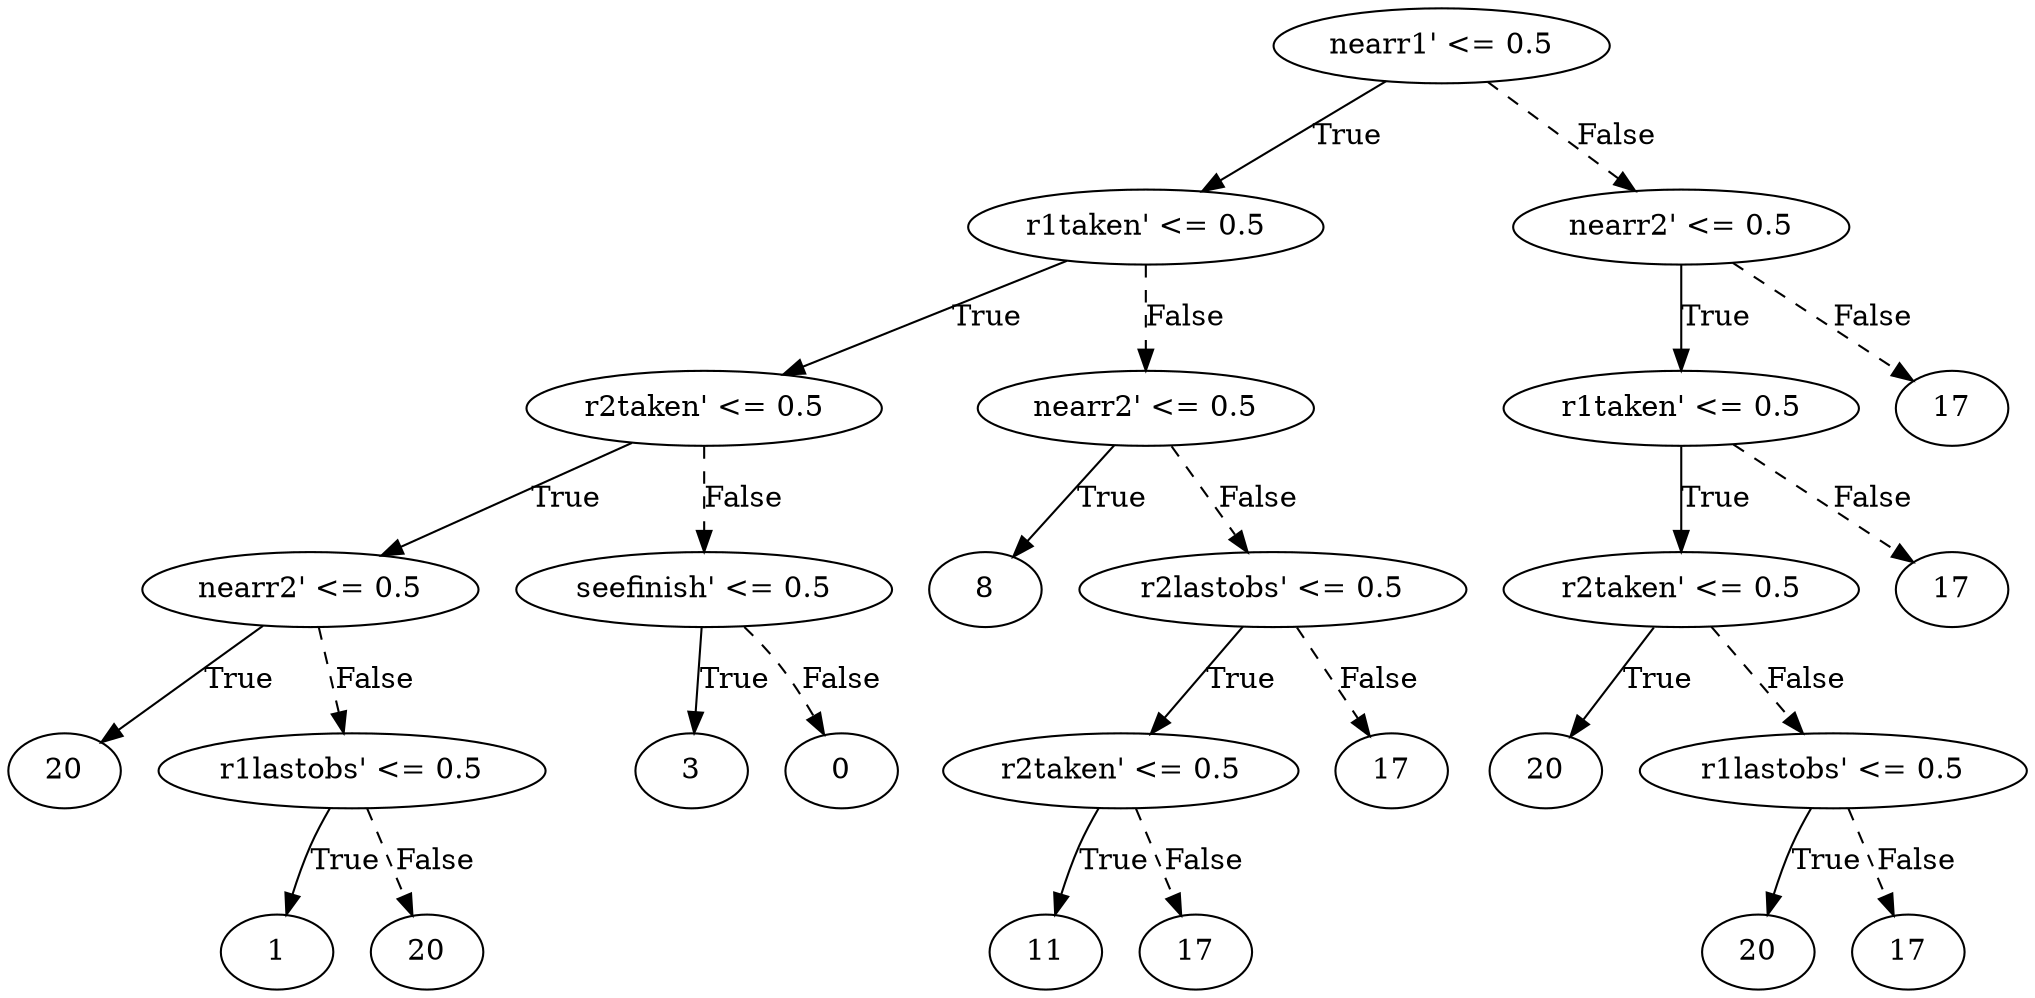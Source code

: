 digraph {
0 [label="nearr1' <= 0.5"];
1 [label="r1taken' <= 0.5"];
2 [label="r2taken' <= 0.5"];
3 [label="nearr2' <= 0.5"];
4 [label="20"];
3 -> 4 [label="True"];
5 [label="r1lastobs' <= 0.5"];
6 [label="1"];
5 -> 6 [label="True"];
7 [label="20"];
5 -> 7 [style="dashed", label="False"];
3 -> 5 [style="dashed", label="False"];
2 -> 3 [label="True"];
8 [label="seefinish' <= 0.5"];
9 [label="3"];
8 -> 9 [label="True"];
10 [label="0"];
8 -> 10 [style="dashed", label="False"];
2 -> 8 [style="dashed", label="False"];
1 -> 2 [label="True"];
11 [label="nearr2' <= 0.5"];
12 [label="8"];
11 -> 12 [label="True"];
13 [label="r2lastobs' <= 0.5"];
14 [label="r2taken' <= 0.5"];
15 [label="11"];
14 -> 15 [label="True"];
16 [label="17"];
14 -> 16 [style="dashed", label="False"];
13 -> 14 [label="True"];
17 [label="17"];
13 -> 17 [style="dashed", label="False"];
11 -> 13 [style="dashed", label="False"];
1 -> 11 [style="dashed", label="False"];
0 -> 1 [label="True"];
18 [label="nearr2' <= 0.5"];
19 [label="r1taken' <= 0.5"];
20 [label="r2taken' <= 0.5"];
21 [label="20"];
20 -> 21 [label="True"];
22 [label="r1lastobs' <= 0.5"];
23 [label="20"];
22 -> 23 [label="True"];
24 [label="17"];
22 -> 24 [style="dashed", label="False"];
20 -> 22 [style="dashed", label="False"];
19 -> 20 [label="True"];
25 [label="17"];
19 -> 25 [style="dashed", label="False"];
18 -> 19 [label="True"];
26 [label="17"];
18 -> 26 [style="dashed", label="False"];
0 -> 18 [style="dashed", label="False"];

}